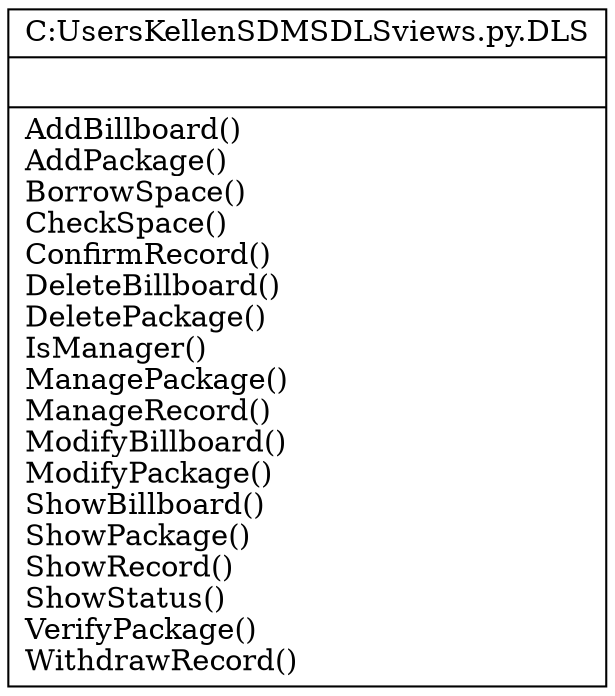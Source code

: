 digraph "classes_DLS_views" {
charset="utf-8"
rankdir=BT
"0" [label="{C:\Users\Kellen\SDMS\DLS\views.py.DLS|\l|AddBillboard()\lAddPackage()\lBorrowSpace()\lCheckSpace()\lConfirmRecord()\lDeleteBillboard()\lDeletePackage()\lIsManager()\lManagePackage()\lManageRecord()\lModifyBillboard()\lModifyPackage()\lShowBillboard()\lShowPackage()\lShowRecord()\lShowStatus()\lVerifyPackage()\lWithdrawRecord()\l}", shape="record"];
}
